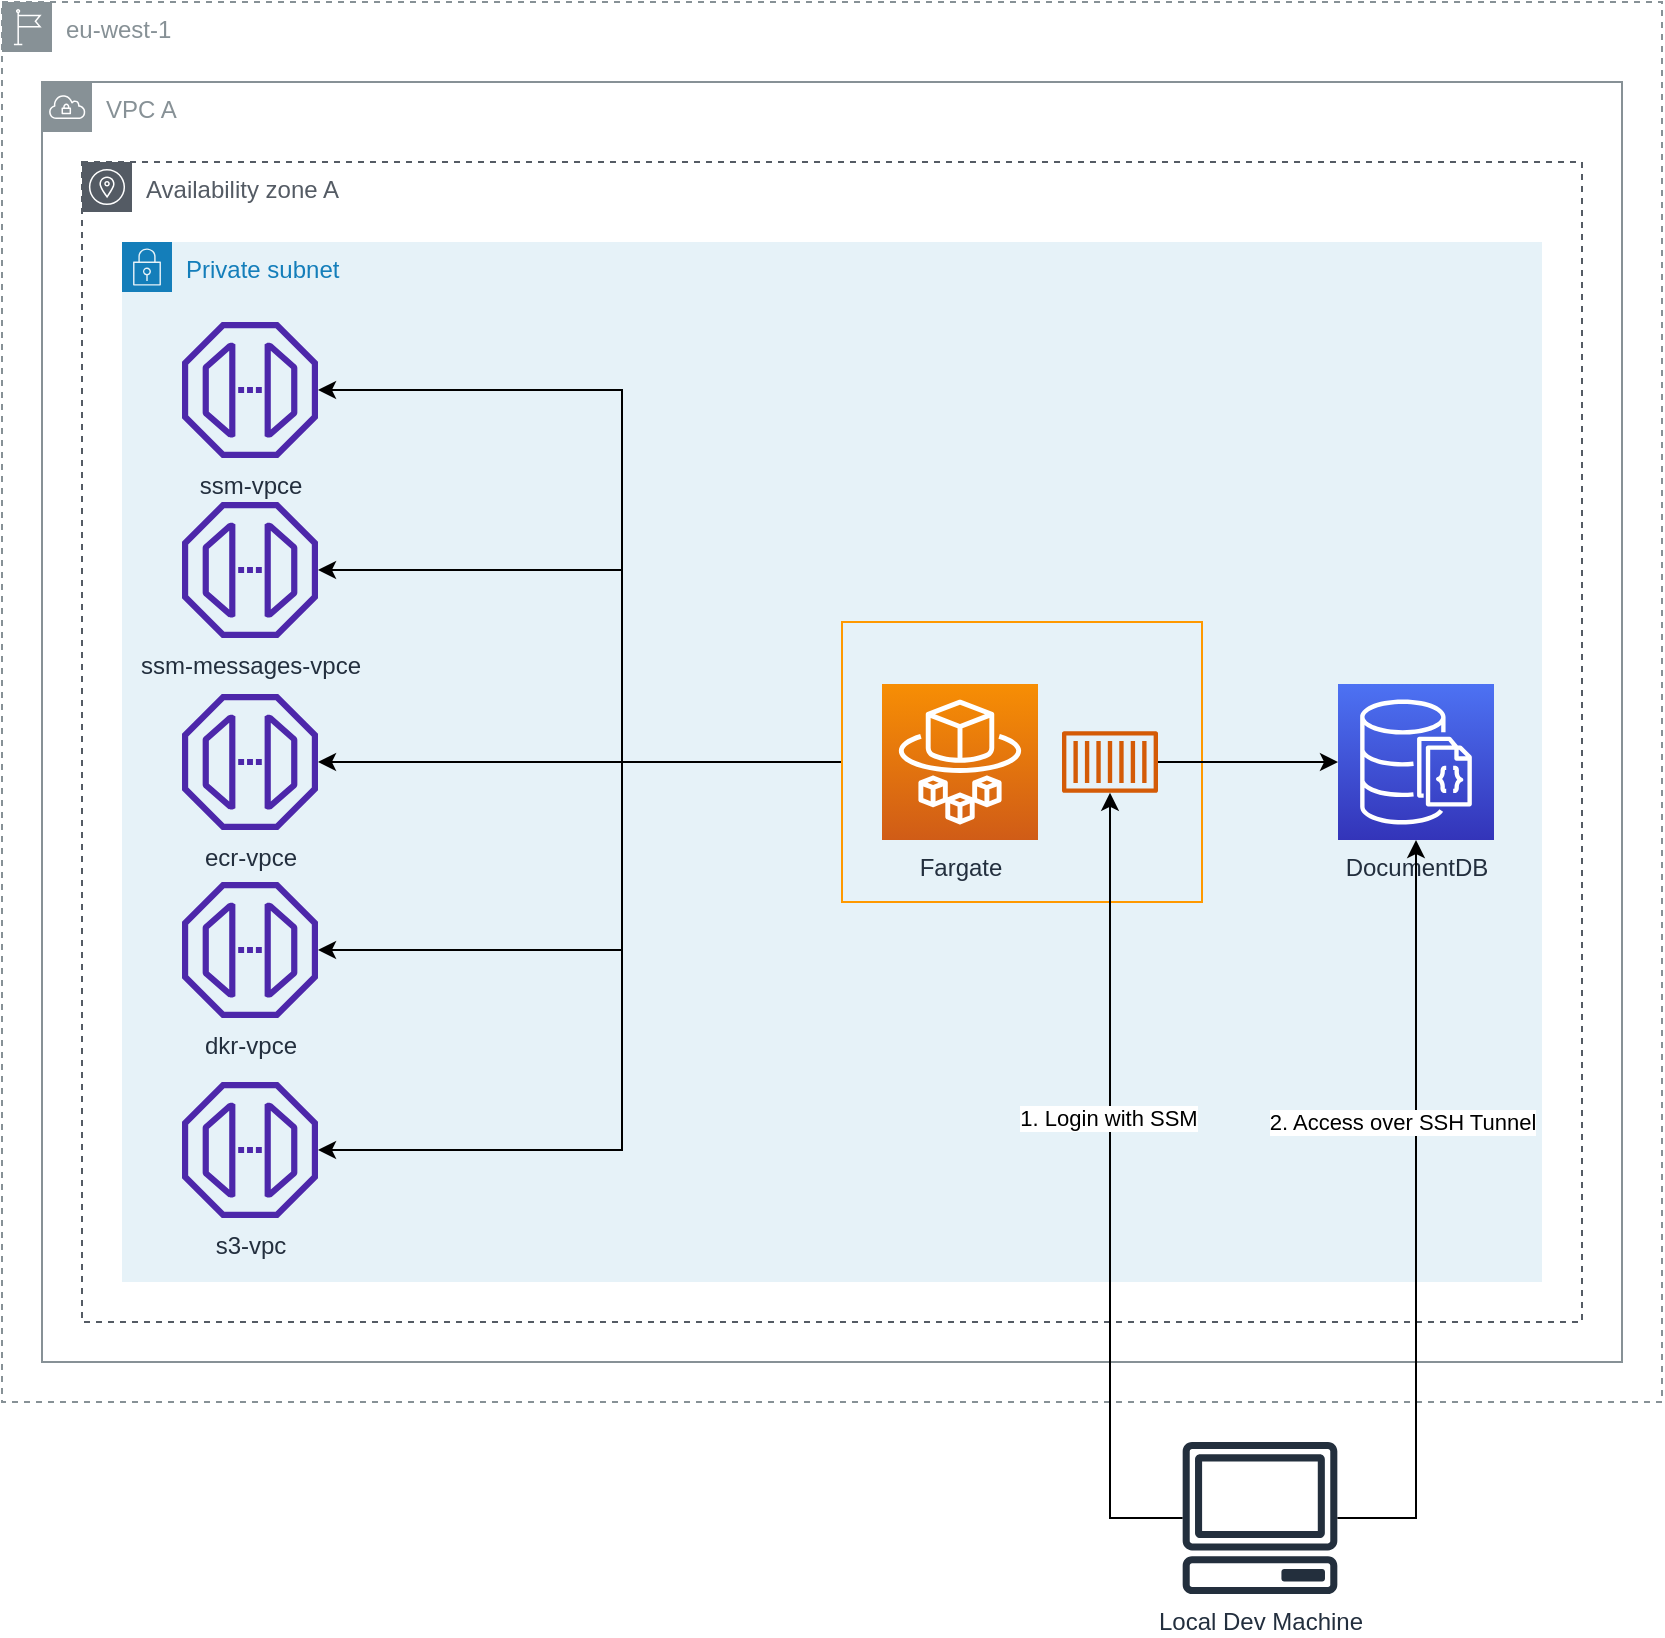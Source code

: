 <mxfile version="17.4.2" type="device"><diagram id="h1zggFSPYoxMt3qMPtwL" name="multi_accounts"><mxGraphModel dx="2862" dy="1265" grid="1" gridSize="10" guides="1" tooltips="1" connect="1" arrows="1" fold="1" page="0" pageScale="1" pageWidth="850" pageHeight="1100" math="0" shadow="0"><root><mxCell id="0"/><mxCell id="1" parent="0"/><mxCell id="wNCV2nn10Nxbt5ilsEar-3" value="eu-west-1" style="sketch=0;outlineConnect=0;gradientColor=none;html=1;whiteSpace=wrap;fontSize=12;fontStyle=0;shape=mxgraph.aws4.group;grIcon=mxgraph.aws4.group_region;strokeColor=#879196;fillColor=none;verticalAlign=top;align=left;spacingLeft=30;fontColor=#879196;dashed=1;" parent="1" vertex="1"><mxGeometry x="-520" y="180" width="830" height="700" as="geometry"/></mxCell><mxCell id="wNCV2nn10Nxbt5ilsEar-2" value="Availability zone A" style="sketch=0;outlineConnect=0;gradientColor=none;html=1;whiteSpace=wrap;fontSize=12;fontStyle=0;shape=mxgraph.aws4.group;grIcon=mxgraph.aws4.group_availability_zone;strokeColor=#545B64;fillColor=none;verticalAlign=top;align=left;spacingLeft=30;fontColor=#545B64;dashed=1;" parent="1" vertex="1"><mxGeometry x="-480" y="260" width="750" height="580" as="geometry"/></mxCell><mxCell id="wNCV2nn10Nxbt5ilsEar-1" value="VPC A" style="sketch=0;outlineConnect=0;gradientColor=none;html=1;whiteSpace=wrap;fontSize=12;fontStyle=0;shape=mxgraph.aws4.group;grIcon=mxgraph.aws4.group_vpc;strokeColor=#879196;fillColor=none;verticalAlign=top;align=left;spacingLeft=30;fontColor=#879196;dashed=0;" parent="1" vertex="1"><mxGeometry x="-500" y="220" width="790" height="640" as="geometry"/></mxCell><mxCell id="wNCV2nn10Nxbt5ilsEar-4" value="Private subnet" style="points=[[0,0],[0.25,0],[0.5,0],[0.75,0],[1,0],[1,0.25],[1,0.5],[1,0.75],[1,1],[0.75,1],[0.5,1],[0.25,1],[0,1],[0,0.75],[0,0.5],[0,0.25]];outlineConnect=0;gradientColor=none;html=1;whiteSpace=wrap;fontSize=12;fontStyle=0;container=1;pointerEvents=0;collapsible=0;recursiveResize=0;shape=mxgraph.aws4.group;grIcon=mxgraph.aws4.group_security_group;grStroke=0;strokeColor=#147EBA;fillColor=#E6F2F8;verticalAlign=top;align=left;spacingLeft=30;fontColor=#147EBA;dashed=0;" parent="1" vertex="1"><mxGeometry x="-460" y="300" width="710" height="520" as="geometry"/></mxCell><mxCell id="UnAOLM28dStAQBCQfeku-4" value="ssm-messages-vpce" style="sketch=0;outlineConnect=0;fontColor=#232F3E;gradientColor=none;fillColor=#4D27AA;strokeColor=none;dashed=0;verticalLabelPosition=bottom;verticalAlign=top;align=center;html=1;fontSize=12;fontStyle=0;aspect=fixed;pointerEvents=1;shape=mxgraph.aws4.endpoint;" vertex="1" parent="wNCV2nn10Nxbt5ilsEar-4"><mxGeometry x="30" y="130" width="68" height="68" as="geometry"/></mxCell><mxCell id="UnAOLM28dStAQBCQfeku-5" value="ecr-vpce" style="sketch=0;outlineConnect=0;fontColor=#232F3E;gradientColor=none;fillColor=#4D27AA;strokeColor=none;dashed=0;verticalLabelPosition=bottom;verticalAlign=top;align=center;html=1;fontSize=12;fontStyle=0;aspect=fixed;pointerEvents=1;shape=mxgraph.aws4.endpoint;" vertex="1" parent="wNCV2nn10Nxbt5ilsEar-4"><mxGeometry x="30" y="226" width="68" height="68" as="geometry"/></mxCell><mxCell id="UnAOLM28dStAQBCQfeku-6" value="dkr-vpce" style="sketch=0;outlineConnect=0;fontColor=#232F3E;gradientColor=none;fillColor=#4D27AA;strokeColor=none;dashed=0;verticalLabelPosition=bottom;verticalAlign=top;align=center;html=1;fontSize=12;fontStyle=0;aspect=fixed;pointerEvents=1;shape=mxgraph.aws4.endpoint;" vertex="1" parent="wNCV2nn10Nxbt5ilsEar-4"><mxGeometry x="30" y="320" width="68" height="68" as="geometry"/></mxCell><mxCell id="UnAOLM28dStAQBCQfeku-7" value="s3-vpc" style="sketch=0;outlineConnect=0;fontColor=#232F3E;gradientColor=none;fillColor=#4D27AA;strokeColor=none;dashed=0;verticalLabelPosition=bottom;verticalAlign=top;align=center;html=1;fontSize=12;fontStyle=0;aspect=fixed;pointerEvents=1;shape=mxgraph.aws4.endpoint;" vertex="1" parent="wNCV2nn10Nxbt5ilsEar-4"><mxGeometry x="30" y="420" width="68" height="68" as="geometry"/></mxCell><mxCell id="by7wc6hrOkr0aKevRjz3-2" style="edgeStyle=orthogonalEdgeStyle;rounded=0;orthogonalLoop=1;jettySize=auto;html=1;strokeColor=#000000;" parent="1" source="UnAOLM28dStAQBCQfeku-2" target="UnAOLM28dStAQBCQfeku-3" edge="1"><mxGeometry relative="1" as="geometry"><Array as="points"><mxPoint x="-210" y="560"/><mxPoint x="-210" y="374"/></Array><mxPoint x="-70" y="550" as="sourcePoint"/><mxPoint x="-380" y="370" as="targetPoint"/></mxGeometry></mxCell><mxCell id="by7wc6hrOkr0aKevRjz3-3" style="edgeStyle=orthogonalEdgeStyle;rounded=0;orthogonalLoop=1;jettySize=auto;html=1;strokeColor=#000000;" parent="1" source="UnAOLM28dStAQBCQfeku-2" target="UnAOLM28dStAQBCQfeku-4" edge="1"><mxGeometry relative="1" as="geometry"><Array as="points"><mxPoint x="-210" y="560"/><mxPoint x="-210" y="464"/></Array><mxPoint x="-70" y="550" as="sourcePoint"/><mxPoint x="-370" y="460" as="targetPoint"/></mxGeometry></mxCell><mxCell id="by7wc6hrOkr0aKevRjz3-4" style="edgeStyle=orthogonalEdgeStyle;rounded=0;orthogonalLoop=1;jettySize=auto;html=1;strokeColor=#000000;" parent="1" source="UnAOLM28dStAQBCQfeku-2" target="UnAOLM28dStAQBCQfeku-5" edge="1"><mxGeometry relative="1" as="geometry"><mxPoint x="-70" y="550" as="sourcePoint"/><mxPoint x="-370" y="550" as="targetPoint"/><Array as="points"/></mxGeometry></mxCell><mxCell id="by7wc6hrOkr0aKevRjz3-5" style="edgeStyle=orthogonalEdgeStyle;rounded=0;orthogonalLoop=1;jettySize=auto;html=1;strokeColor=#000000;exitX=0;exitY=0.5;exitDx=0;exitDy=0;" parent="1" source="UnAOLM28dStAQBCQfeku-2" target="UnAOLM28dStAQBCQfeku-6" edge="1"><mxGeometry relative="1" as="geometry"><Array as="points"><mxPoint x="-210" y="560"/><mxPoint x="-210" y="654"/></Array><mxPoint x="-70" y="550" as="sourcePoint"/><mxPoint x="-380" y="630" as="targetPoint"/></mxGeometry></mxCell><mxCell id="by7wc6hrOkr0aKevRjz3-6" style="edgeStyle=orthogonalEdgeStyle;rounded=0;orthogonalLoop=1;jettySize=auto;html=1;strokeColor=#000000;" parent="1" source="UnAOLM28dStAQBCQfeku-2" target="UnAOLM28dStAQBCQfeku-7" edge="1"><mxGeometry relative="1" as="geometry"><Array as="points"><mxPoint x="-210" y="560"/><mxPoint x="-210" y="754"/></Array><mxPoint x="-70" y="550" as="sourcePoint"/><mxPoint x="-380" y="720" as="targetPoint"/></mxGeometry></mxCell><mxCell id="UnAOLM28dStAQBCQfeku-2" value="" style="outlineConnect=0;gradientColor=none;html=1;whiteSpace=wrap;fontSize=12;fontStyle=0;strokeColor=#FF9900;fillColor=none;verticalAlign=top;align=center;fontColor=#FF9900;dashed=0;spacingTop=3;" vertex="1" parent="1"><mxGeometry x="-100" y="490" width="180" height="140" as="geometry"/></mxCell><mxCell id="UnAOLM28dStAQBCQfeku-3" value="ssm-vpce" style="sketch=0;outlineConnect=0;fontColor=#232F3E;gradientColor=none;fillColor=#4D27AA;strokeColor=none;dashed=0;verticalLabelPosition=bottom;verticalAlign=top;align=center;html=1;fontSize=12;fontStyle=0;aspect=fixed;pointerEvents=1;shape=mxgraph.aws4.endpoint;" vertex="1" parent="1"><mxGeometry x="-430" y="340" width="68" height="68" as="geometry"/></mxCell><mxCell id="UnAOLM28dStAQBCQfeku-8" value="Fargate" style="sketch=0;points=[[0,0,0],[0.25,0,0],[0.5,0,0],[0.75,0,0],[1,0,0],[0,1,0],[0.25,1,0],[0.5,1,0],[0.75,1,0],[1,1,0],[0,0.25,0],[0,0.5,0],[0,0.75,0],[1,0.25,0],[1,0.5,0],[1,0.75,0]];outlineConnect=0;fontColor=#232F3E;gradientColor=#F78E04;gradientDirection=north;fillColor=#D05C17;strokeColor=#ffffff;dashed=0;verticalLabelPosition=bottom;verticalAlign=top;align=center;html=1;fontSize=12;fontStyle=0;aspect=fixed;shape=mxgraph.aws4.resourceIcon;resIcon=mxgraph.aws4.fargate;" vertex="1" parent="1"><mxGeometry x="-80" y="521" width="78" height="78" as="geometry"/></mxCell><mxCell id="UnAOLM28dStAQBCQfeku-14" style="edgeStyle=orthogonalEdgeStyle;rounded=0;orthogonalLoop=1;jettySize=auto;html=1;" edge="1" parent="1" source="UnAOLM28dStAQBCQfeku-12" target="UnAOLM28dStAQBCQfeku-13"><mxGeometry relative="1" as="geometry"/></mxCell><mxCell id="UnAOLM28dStAQBCQfeku-12" value="" style="sketch=0;outlineConnect=0;fontColor=#232F3E;gradientColor=none;fillColor=#D45B07;strokeColor=none;dashed=0;verticalLabelPosition=bottom;verticalAlign=top;align=center;html=1;fontSize=12;fontStyle=0;aspect=fixed;pointerEvents=1;shape=mxgraph.aws4.container_1;" vertex="1" parent="1"><mxGeometry x="10" y="544.5" width="48" height="31" as="geometry"/></mxCell><mxCell id="UnAOLM28dStAQBCQfeku-13" value="DocumentDB" style="sketch=0;points=[[0,0,0],[0.25,0,0],[0.5,0,0],[0.75,0,0],[1,0,0],[0,1,0],[0.25,1,0],[0.5,1,0],[0.75,1,0],[1,1,0],[0,0.25,0],[0,0.5,0],[0,0.75,0],[1,0.25,0],[1,0.5,0],[1,0.75,0]];outlineConnect=0;fontColor=#232F3E;gradientColor=#4D72F3;gradientDirection=north;fillColor=#3334B9;strokeColor=#ffffff;dashed=0;verticalLabelPosition=bottom;verticalAlign=top;align=center;html=1;fontSize=12;fontStyle=0;aspect=fixed;shape=mxgraph.aws4.resourceIcon;resIcon=mxgraph.aws4.documentdb_with_mongodb_compatibility;" vertex="1" parent="1"><mxGeometry x="148" y="521" width="78" height="78" as="geometry"/></mxCell><mxCell id="UnAOLM28dStAQBCQfeku-16" style="edgeStyle=orthogonalEdgeStyle;rounded=0;orthogonalLoop=1;jettySize=auto;html=1;" edge="1" parent="1" source="UnAOLM28dStAQBCQfeku-15" target="UnAOLM28dStAQBCQfeku-12"><mxGeometry relative="1" as="geometry"/></mxCell><mxCell id="UnAOLM28dStAQBCQfeku-19" value="1. Login with SSM" style="edgeLabel;html=1;align=center;verticalAlign=middle;resizable=0;points=[];" vertex="1" connectable="0" parent="UnAOLM28dStAQBCQfeku-16"><mxGeometry x="0.185" y="1" relative="1" as="geometry"><mxPoint as="offset"/></mxGeometry></mxCell><mxCell id="UnAOLM28dStAQBCQfeku-18" style="edgeStyle=orthogonalEdgeStyle;rounded=0;orthogonalLoop=1;jettySize=auto;html=1;" edge="1" parent="1" source="UnAOLM28dStAQBCQfeku-15" target="UnAOLM28dStAQBCQfeku-13"><mxGeometry relative="1" as="geometry"/></mxCell><mxCell id="UnAOLM28dStAQBCQfeku-20" value="2. Access over SSH Tunnel" style="edgeLabel;html=1;align=center;verticalAlign=middle;resizable=0;points=[];" vertex="1" connectable="0" parent="UnAOLM28dStAQBCQfeku-18"><mxGeometry x="-0.533" y="-3" relative="1" as="geometry"><mxPoint x="-10" y="-149" as="offset"/></mxGeometry></mxCell><mxCell id="UnAOLM28dStAQBCQfeku-15" value="Local Dev Machine" style="sketch=0;outlineConnect=0;fontColor=#232F3E;gradientColor=none;fillColor=#232F3D;strokeColor=none;dashed=0;verticalLabelPosition=bottom;verticalAlign=top;align=center;html=1;fontSize=12;fontStyle=0;aspect=fixed;pointerEvents=1;shape=mxgraph.aws4.client;" vertex="1" parent="1"><mxGeometry x="70" y="900" width="78" height="76" as="geometry"/></mxCell></root></mxGraphModel></diagram></mxfile>